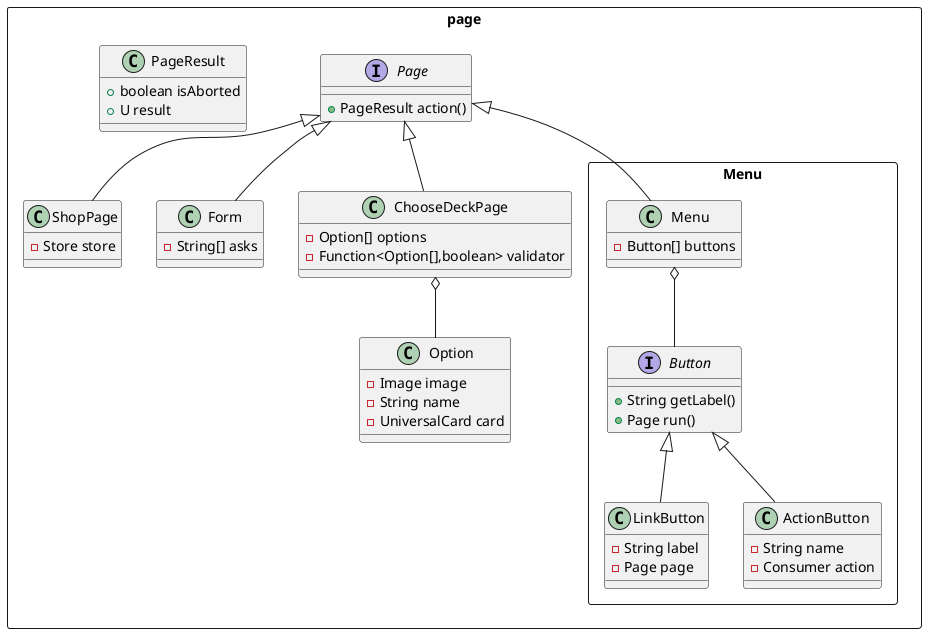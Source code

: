 @startuml

package page <<Rectangle>> {

  class ShopPage {
    -Store store
  }
  Page <|-- ShopPage

  Class PageResult {
    +boolean isAborted
    +U result
  }

  Interface Page {
    +PageResult action()
  }

  class Form {
    -String[] asks
  }
  Page <|-- Form

  class ChooseDeckPage {
    -Option[] options
    -Function<Option[],boolean> validator
  }
  Page <|-- ChooseDeckPage


  package Menu <<Rectangle>> {

    class Menu {
      -Button[] buttons
    }
    Page <|-- Menu

    interface Button {
      +String getLabel()
      +Page run()
    }
    Menu o-- Button

    class LinkButton {
      -String label
      -Page page
    }
    Button <|-- LinkButton

    class ActionButton {
      -String name
      -Consumer action
    }
    Button <|-- ActionButton
  }

  class Option {
    -Image image
    -String name
    -UniversalCard card
  }
  ChooseDeckPage o-- Option
}

@enduml